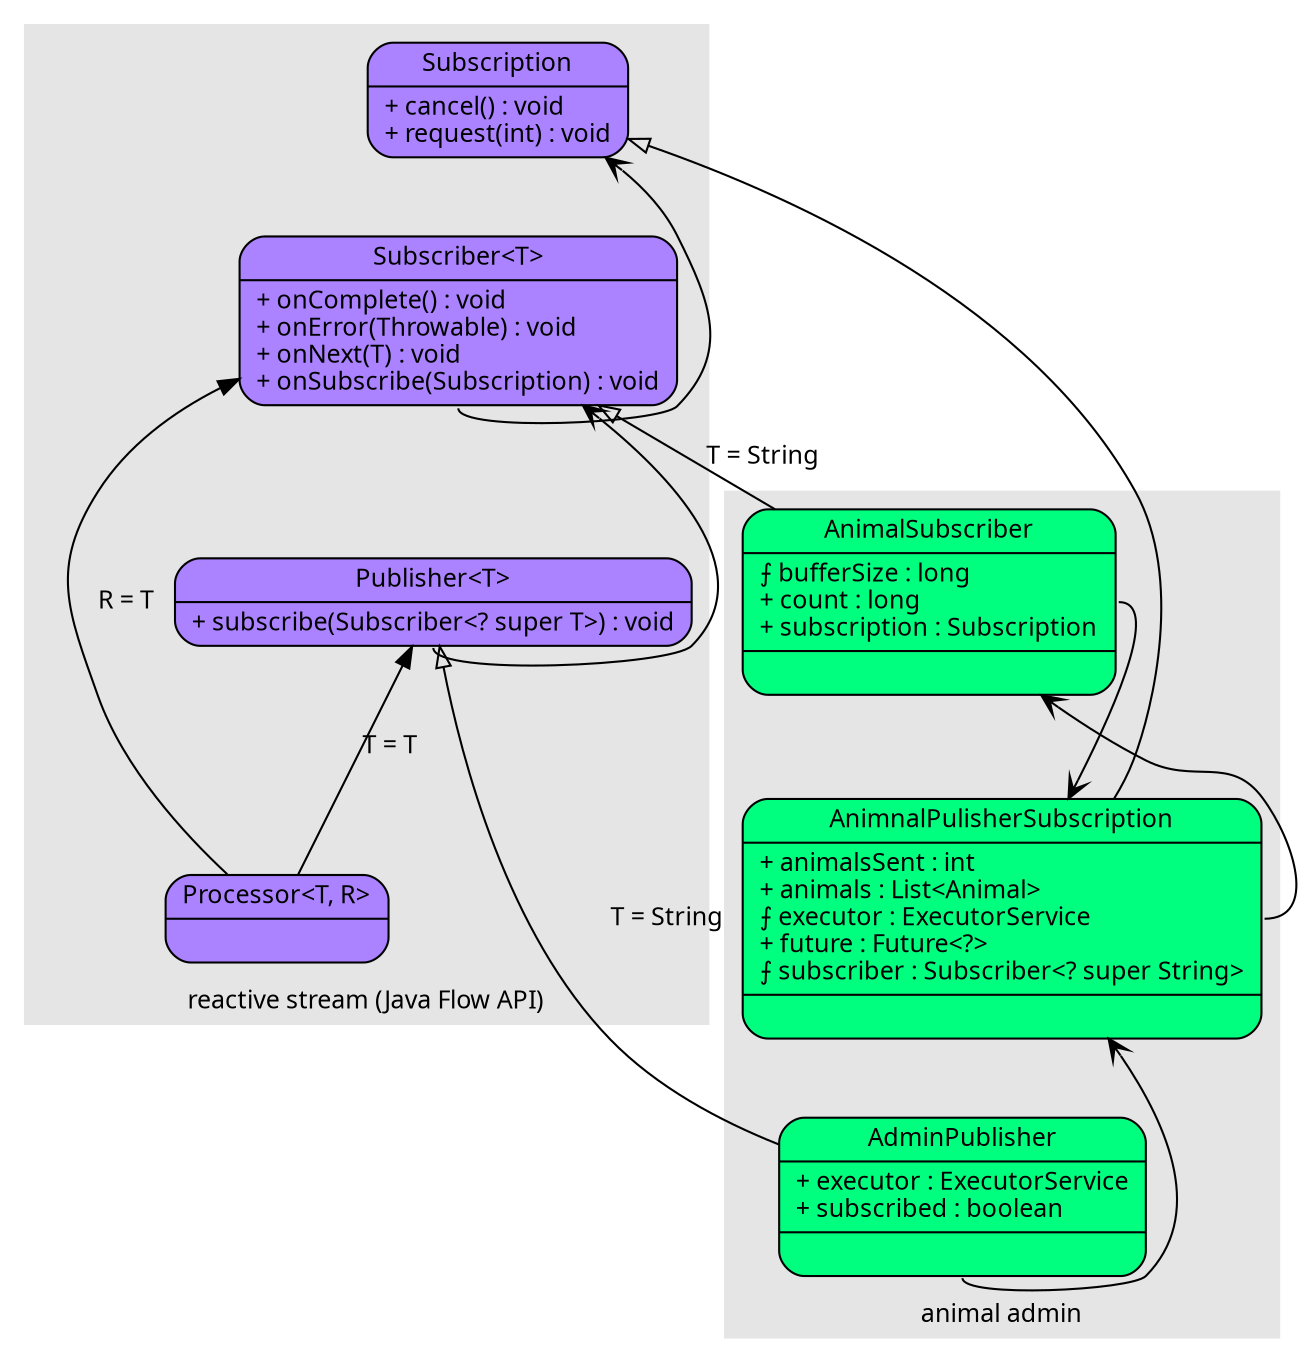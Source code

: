 digraph reactive {
	rankdir = BT;
    fontname = "Verdana";
    fontsize = 12;
    node [fontname = "Verdana", fontsize = 12, shape = "record"];
    edge [fontname = "Verdana", fontsize = 12];
    
	subgraph cluster25 {
		label = "animal admin";
		style = filled;
		color = grey90;
		AdminPublisher [label = "{<f0>AdminPublisher|<f1>+ executor : ExecutorService\l+ subscribed : boolean\l|<f2>}", style = "rounded, filled", fillcolor = "springgreen"];
		AnimnalPulisherSubscription [label = "{<f0>AnimnalPulisherSubscription|<f1>+ animalsSent : int\l+ animals : List&lt;Animal&gt;\l&#10765; executor : ExecutorService\l+ future : Future&lt;?&gt;\l&#10765; subscriber : Subscriber&lt;? super String&gt;\l|<f2>}", style = "rounded, filled", fillcolor = "springgreen"];
		AnimalSubscriber [label = "{<f0>AnimalSubscriber|<f1>&#10765; bufferSize : long\l+ count : long\l+ subscription : Subscription\l|<f2>}", style = "rounded, filled", fillcolor = "springgreen"];
	}
	
	subgraph cluster50 {
		label = "reactive stream (Java Flow API)";
		style = filled;
		color = grey90;
		Processor [label = "{<f0>Processor&lt;T, R&gt;|}", style = "rounded, filled", fillcolor = "mediumpurple1"];
		Publisher [label = "{<f0>Publisher&lt;T&gt;|<f2>+ subscribe(Subscriber&lt;? super T&gt;) : void\l}", style = "rounded, filled", fillcolor = "mediumpurple1"];
		Subscriber [label = "{<f0>Subscriber&lt;T&gt;|<f2>+ onComplete() : void\l+ onError(Throwable) : void\l+ onNext(T) : void\l+ onSubscribe(Subscription) : void\l}", style = "rounded, filled", fillcolor = "mediumpurple1"];
		Subscription [label = "{<f0>Subscription|<f2>+ cancel() : void\l+ request(int) : void\l}", style = "rounded, filled", fillcolor = "mediumpurple1"];
	}
	
	subgraph cluster75 {
		label = "";
		style = filled;
		color = grey90;
	}
	
	/*
	subgraph cluster00 {
		label = "";
		style = filled;
		color = grey90;
	}
	
	// item_name [label = "item_lable", style = "filled", fillcolor = "palegreen"];
	// record_name [shape = "record", label = "{{<f0>interface|{<f10>(other implementers)}}|(other methods)}"];
	// interface_minor [shape = "plaintext", label = "Interface_minor"];
	// interface [label = "{<f0>Interface|<f2>+ method() : return_type\l}", style = "rounded, filled", fillcolor = "mediumpurple1"];
	// abstract_class [label = "{<f0>Abstract_Class|<f1>+ field1 : type\l+ field2 : type\l|<f2>&#170; abstract_method() : return_type\l&#537; static_method() : return_type\l+ method() : return_type\l}", style = "rounded, filled, dashed", fillcolor = "springgreen"];
	// class [label = "{<f0>Class|<f1>+ field1 : type\l+ field2 : type\l&#10765; final_field : type\l&#537; static_field : type\l|<f2>+ method() : return_type\l&#537; static_method() : return_type\l&#186; overriden_method() : return_type\l}", style = "rounded, filled", fillcolor = "springgreen"];
	*/
	
	// Implementation -> Interface [arrowhead = "empty"];
	// Subclass -> Class;	
	// Referer -> Referee [arrowhead = "vee"];
	// Implementation -> InterfaceMinor [arrowhead = "odot"];	
	
	Processor -> Publisher [label = "T = T"];
	Processor -> Subscriber [label = "R = T"];
	Publisher:f2 -> Subscriber [arrowhead = "vee"];
	Subscriber:f2 -> Subscription [arrowhead = "vee"];
	
	AdminPublisher -> Publisher [arrowhead = "empty", label = "T = String"];
	AnimalSubscriber -> Subscriber [arrowhead = "empty", label = "T = String"];
	AdminPublisher:f2 -> AnimnalPulisherSubscription [arrowhead = "vee"];
	AnimnalPulisherSubscription -> Subscription [arrowhead = "empty"];
	AnimnalPulisherSubscription:f1 -> AnimalSubscriber [arrowhead = "vee"];
	AnimalSubscriber:f1 -> AnimnalPulisherSubscription [arrowhead = "vee"];
}
